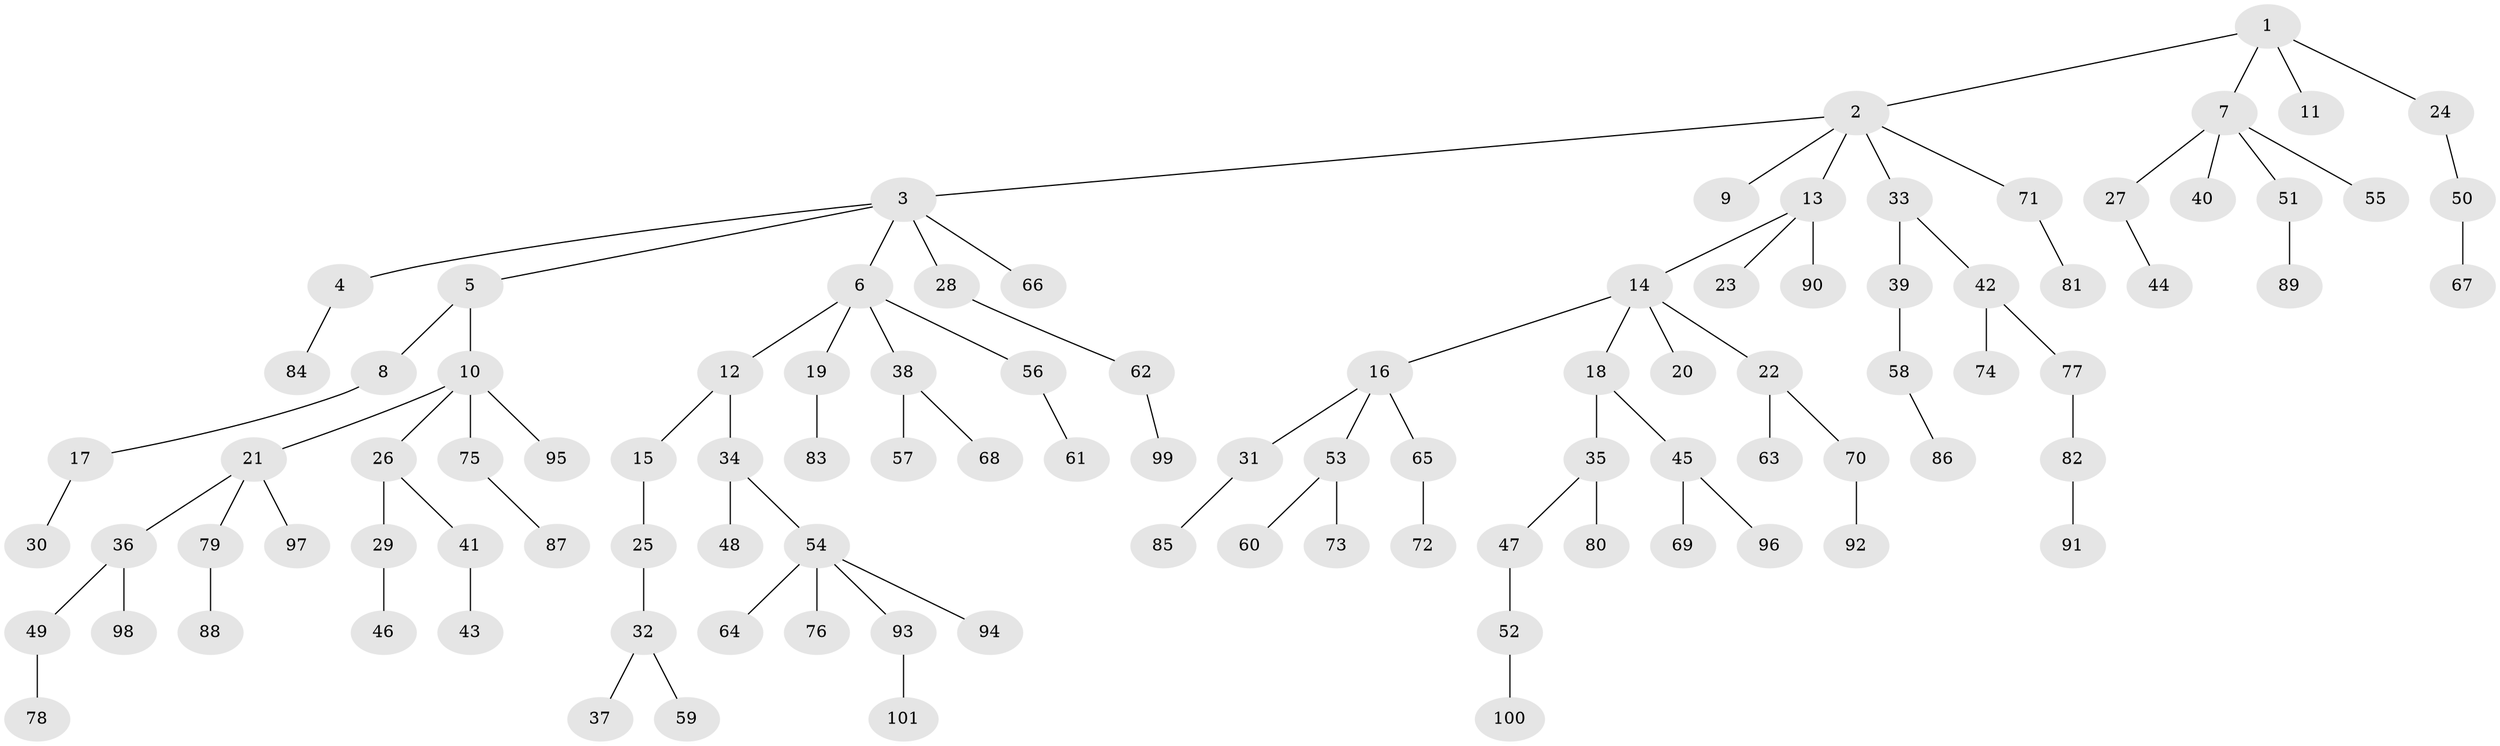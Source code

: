 // coarse degree distribution, {7: 0.030303030303030304, 5: 0.045454545454545456, 2: 0.15151515151515152, 1: 0.5757575757575758, 3: 0.13636363636363635, 4: 0.06060606060606061}
// Generated by graph-tools (version 1.1) at 2025/42/03/06/25 10:42:05]
// undirected, 101 vertices, 100 edges
graph export_dot {
graph [start="1"]
  node [color=gray90,style=filled];
  1;
  2;
  3;
  4;
  5;
  6;
  7;
  8;
  9;
  10;
  11;
  12;
  13;
  14;
  15;
  16;
  17;
  18;
  19;
  20;
  21;
  22;
  23;
  24;
  25;
  26;
  27;
  28;
  29;
  30;
  31;
  32;
  33;
  34;
  35;
  36;
  37;
  38;
  39;
  40;
  41;
  42;
  43;
  44;
  45;
  46;
  47;
  48;
  49;
  50;
  51;
  52;
  53;
  54;
  55;
  56;
  57;
  58;
  59;
  60;
  61;
  62;
  63;
  64;
  65;
  66;
  67;
  68;
  69;
  70;
  71;
  72;
  73;
  74;
  75;
  76;
  77;
  78;
  79;
  80;
  81;
  82;
  83;
  84;
  85;
  86;
  87;
  88;
  89;
  90;
  91;
  92;
  93;
  94;
  95;
  96;
  97;
  98;
  99;
  100;
  101;
  1 -- 2;
  1 -- 7;
  1 -- 11;
  1 -- 24;
  2 -- 3;
  2 -- 9;
  2 -- 13;
  2 -- 33;
  2 -- 71;
  3 -- 4;
  3 -- 5;
  3 -- 6;
  3 -- 28;
  3 -- 66;
  4 -- 84;
  5 -- 8;
  5 -- 10;
  6 -- 12;
  6 -- 19;
  6 -- 38;
  6 -- 56;
  7 -- 27;
  7 -- 40;
  7 -- 51;
  7 -- 55;
  8 -- 17;
  10 -- 21;
  10 -- 26;
  10 -- 75;
  10 -- 95;
  12 -- 15;
  12 -- 34;
  13 -- 14;
  13 -- 23;
  13 -- 90;
  14 -- 16;
  14 -- 18;
  14 -- 20;
  14 -- 22;
  15 -- 25;
  16 -- 31;
  16 -- 53;
  16 -- 65;
  17 -- 30;
  18 -- 35;
  18 -- 45;
  19 -- 83;
  21 -- 36;
  21 -- 79;
  21 -- 97;
  22 -- 63;
  22 -- 70;
  24 -- 50;
  25 -- 32;
  26 -- 29;
  26 -- 41;
  27 -- 44;
  28 -- 62;
  29 -- 46;
  31 -- 85;
  32 -- 37;
  32 -- 59;
  33 -- 39;
  33 -- 42;
  34 -- 48;
  34 -- 54;
  35 -- 47;
  35 -- 80;
  36 -- 49;
  36 -- 98;
  38 -- 57;
  38 -- 68;
  39 -- 58;
  41 -- 43;
  42 -- 74;
  42 -- 77;
  45 -- 69;
  45 -- 96;
  47 -- 52;
  49 -- 78;
  50 -- 67;
  51 -- 89;
  52 -- 100;
  53 -- 60;
  53 -- 73;
  54 -- 64;
  54 -- 76;
  54 -- 93;
  54 -- 94;
  56 -- 61;
  58 -- 86;
  62 -- 99;
  65 -- 72;
  70 -- 92;
  71 -- 81;
  75 -- 87;
  77 -- 82;
  79 -- 88;
  82 -- 91;
  93 -- 101;
}
